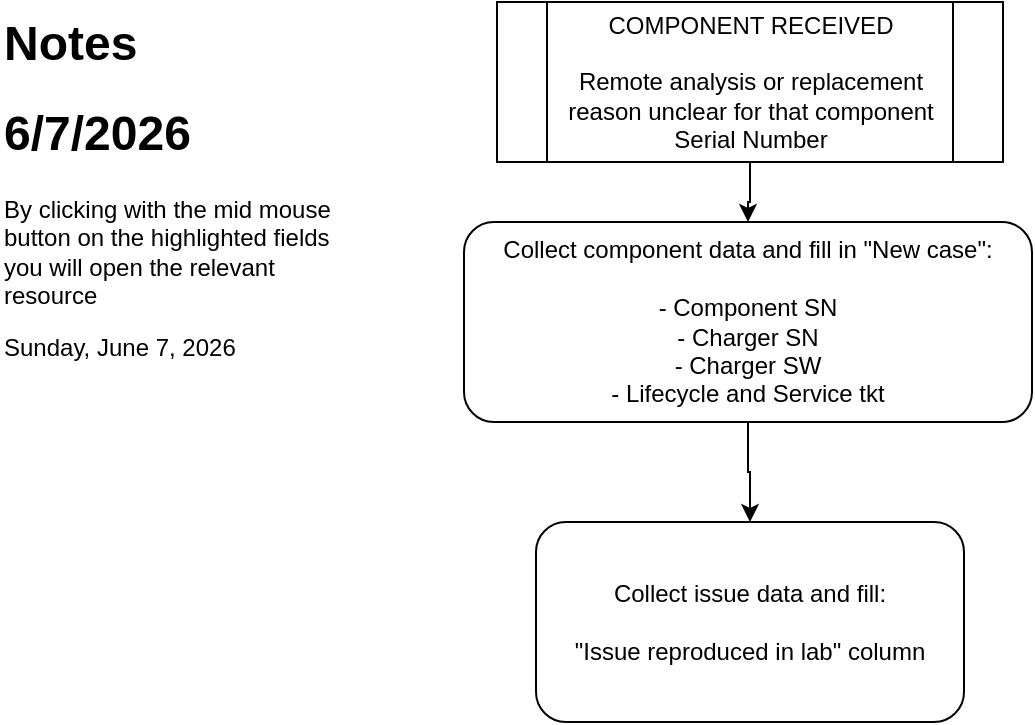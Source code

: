 <mxfile version="28.1.2">
  <diagram name="Pagina-1" id="lcRcSlPs4WyXKo_QUpW_">
    <mxGraphModel dx="1426" dy="751" grid="1" gridSize="10" guides="1" tooltips="1" connect="1" arrows="1" fold="1" page="1" pageScale="1" pageWidth="827" pageHeight="1169" math="0" shadow="0">
      <root>
        <mxCell id="0" />
        <mxCell id="1" parent="0" />
        <mxCell id="pAnx4MjT94lh43VU37Ng-4" value="" style="edgeStyle=orthogonalEdgeStyle;rounded=0;orthogonalLoop=1;jettySize=auto;html=1;entryX=0.5;entryY=0;entryDx=0;entryDy=0;" parent="1" source="Z96m-Z_JJ0u367wfLJqp-1" target="pAnx4MjT94lh43VU37Ng-6" edge="1">
          <mxGeometry relative="1" as="geometry">
            <mxPoint x="414" y="170" as="targetPoint" />
          </mxGeometry>
        </mxCell>
        <mxCell id="Z96m-Z_JJ0u367wfLJqp-1" value="&lt;div&gt;COMPONENT RECEIVED&lt;/div&gt;&lt;div&gt;&lt;br&gt;&lt;div&gt;Remote analysis or replacement reason unclear for that component Serial Number&lt;/div&gt;&lt;/div&gt;" style="shape=process;whiteSpace=wrap;html=1;backgroundOutline=1;" parent="1" vertex="1">
          <mxGeometry x="288.5" y="40" width="253" height="80" as="geometry" />
        </mxCell>
        <mxCell id="pAnx4MjT94lh43VU37Ng-9" style="edgeStyle=orthogonalEdgeStyle;rounded=0;orthogonalLoop=1;jettySize=auto;html=1;entryX=0.5;entryY=0;entryDx=0;entryDy=0;" parent="1" source="pAnx4MjT94lh43VU37Ng-6" target="pAnx4MjT94lh43VU37Ng-8" edge="1">
          <mxGeometry relative="1" as="geometry" />
        </mxCell>
        <UserObject label="Collect component data and fill in &quot;New case&lt;span style=&quot;background-color: transparent; color: light-dark(rgb(0, 0, 0), rgb(255, 255, 255));&quot;&gt;&quot;:&lt;/span&gt;&lt;div&gt;&lt;div&gt;&lt;br&gt;&lt;div&gt;- Component SN&lt;br&gt;&lt;div&gt;&lt;div&gt;&lt;div&gt;- Charger SN&lt;/div&gt;&lt;div&gt;- Charger SW&lt;/div&gt;&lt;/div&gt;&lt;div&gt;- Lifecycle and Service tkt&lt;/div&gt;&lt;/div&gt;&lt;/div&gt;&lt;/div&gt;&lt;/div&gt;" tooltip="https://alpitronic-jira.atlassian.net/wiki/spaces/Charger/database/1282932806?savedViewId=39fbd8b2-1df1-4153-b972-60fe3a6efad8" link="https://alpitronic-jira.atlassian.net/wiki/spaces/Charger/database/1282932806?savedViewId=39fbd8b2-1df1-4153-b972-60fe3a6efad8" id="pAnx4MjT94lh43VU37Ng-6">
          <mxCell style="rounded=1;whiteSpace=wrap;html=1;fillStyle=solid;fillColor=default;gradientColor=none;" parent="1" vertex="1">
            <mxGeometry x="272" y="150" width="284" height="100" as="geometry" />
          </mxCell>
        </UserObject>
        <UserObject label="Collect issue data and fill:&lt;div&gt;&lt;div&gt;&lt;br&gt;&lt;/div&gt;&lt;div&gt;&quot;Issue reproduced in lab&quot; column&lt;/div&gt;&lt;/div&gt;" tooltip="https://alpitronic-jira.atlassian.net/wiki/spaces/Charger/database/1282932806?savedViewId=39fbd8b2-1df1-4153-b972-60fe3a6efad8" id="pAnx4MjT94lh43VU37Ng-8">
          <mxCell style="rounded=1;whiteSpace=wrap;html=1;" parent="1" vertex="1">
            <mxGeometry x="308" y="300" width="214" height="100" as="geometry" />
          </mxCell>
        </UserObject>
        <object label="&lt;h1 style=&quot;margin-top: 0px;&quot;&gt;Notes&lt;/h1&gt;&lt;h1 style=&quot;margin-top: 0px;&quot;&gt;%date%&lt;/h1&gt;&lt;p&gt;By clicking with the mid mouse button on the highlighted fields you will open the relevant resource&lt;/p&gt;&lt;p&gt;%date{fullDate}%&amp;nbsp; &amp;nbsp;&lt;span style=&quot;white-space:pre&quot;&gt;&#x9;&lt;/span&gt;&lt;/p&gt;" placeholders="1" id="pAnx4MjT94lh43VU37Ng-15">
          <mxCell style="text;html=1;whiteSpace=wrap;overflow=hidden;rounded=0;" parent="1" vertex="1">
            <mxGeometry x="40" y="40" width="180" height="180" as="geometry" />
          </mxCell>
        </object>
      </root>
    </mxGraphModel>
  </diagram>
</mxfile>
